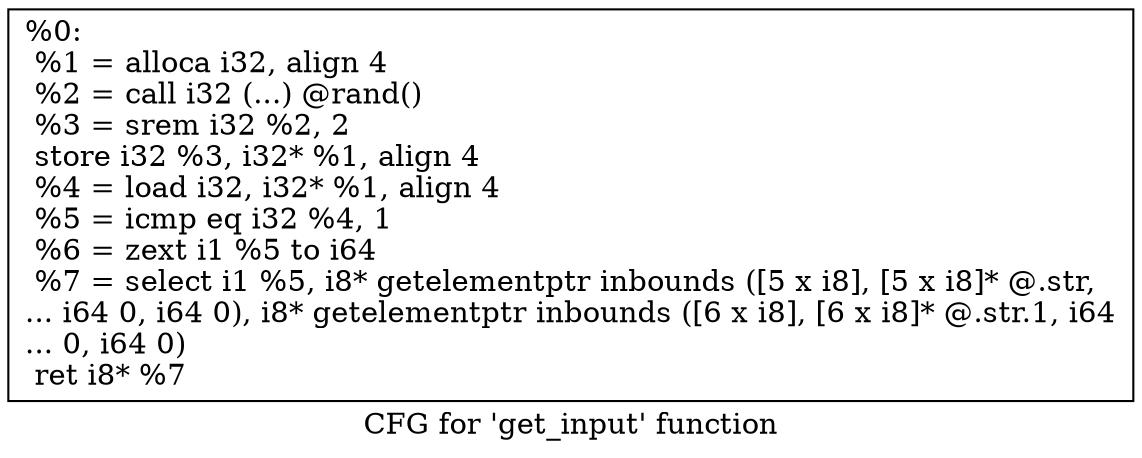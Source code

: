digraph "CFG for 'get_input' function" {
	label="CFG for 'get_input' function";

	Node0x138de80 [shape=record,label="{%0:\l  %1 = alloca i32, align 4\l  %2 = call i32 (...) @rand()\l  %3 = srem i32 %2, 2\l  store i32 %3, i32* %1, align 4\l  %4 = load i32, i32* %1, align 4\l  %5 = icmp eq i32 %4, 1\l  %6 = zext i1 %5 to i64\l  %7 = select i1 %5, i8* getelementptr inbounds ([5 x i8], [5 x i8]* @.str,\l... i64 0, i64 0), i8* getelementptr inbounds ([6 x i8], [6 x i8]* @.str.1, i64\l... 0, i64 0)\l  ret i8* %7\l}"];
}
